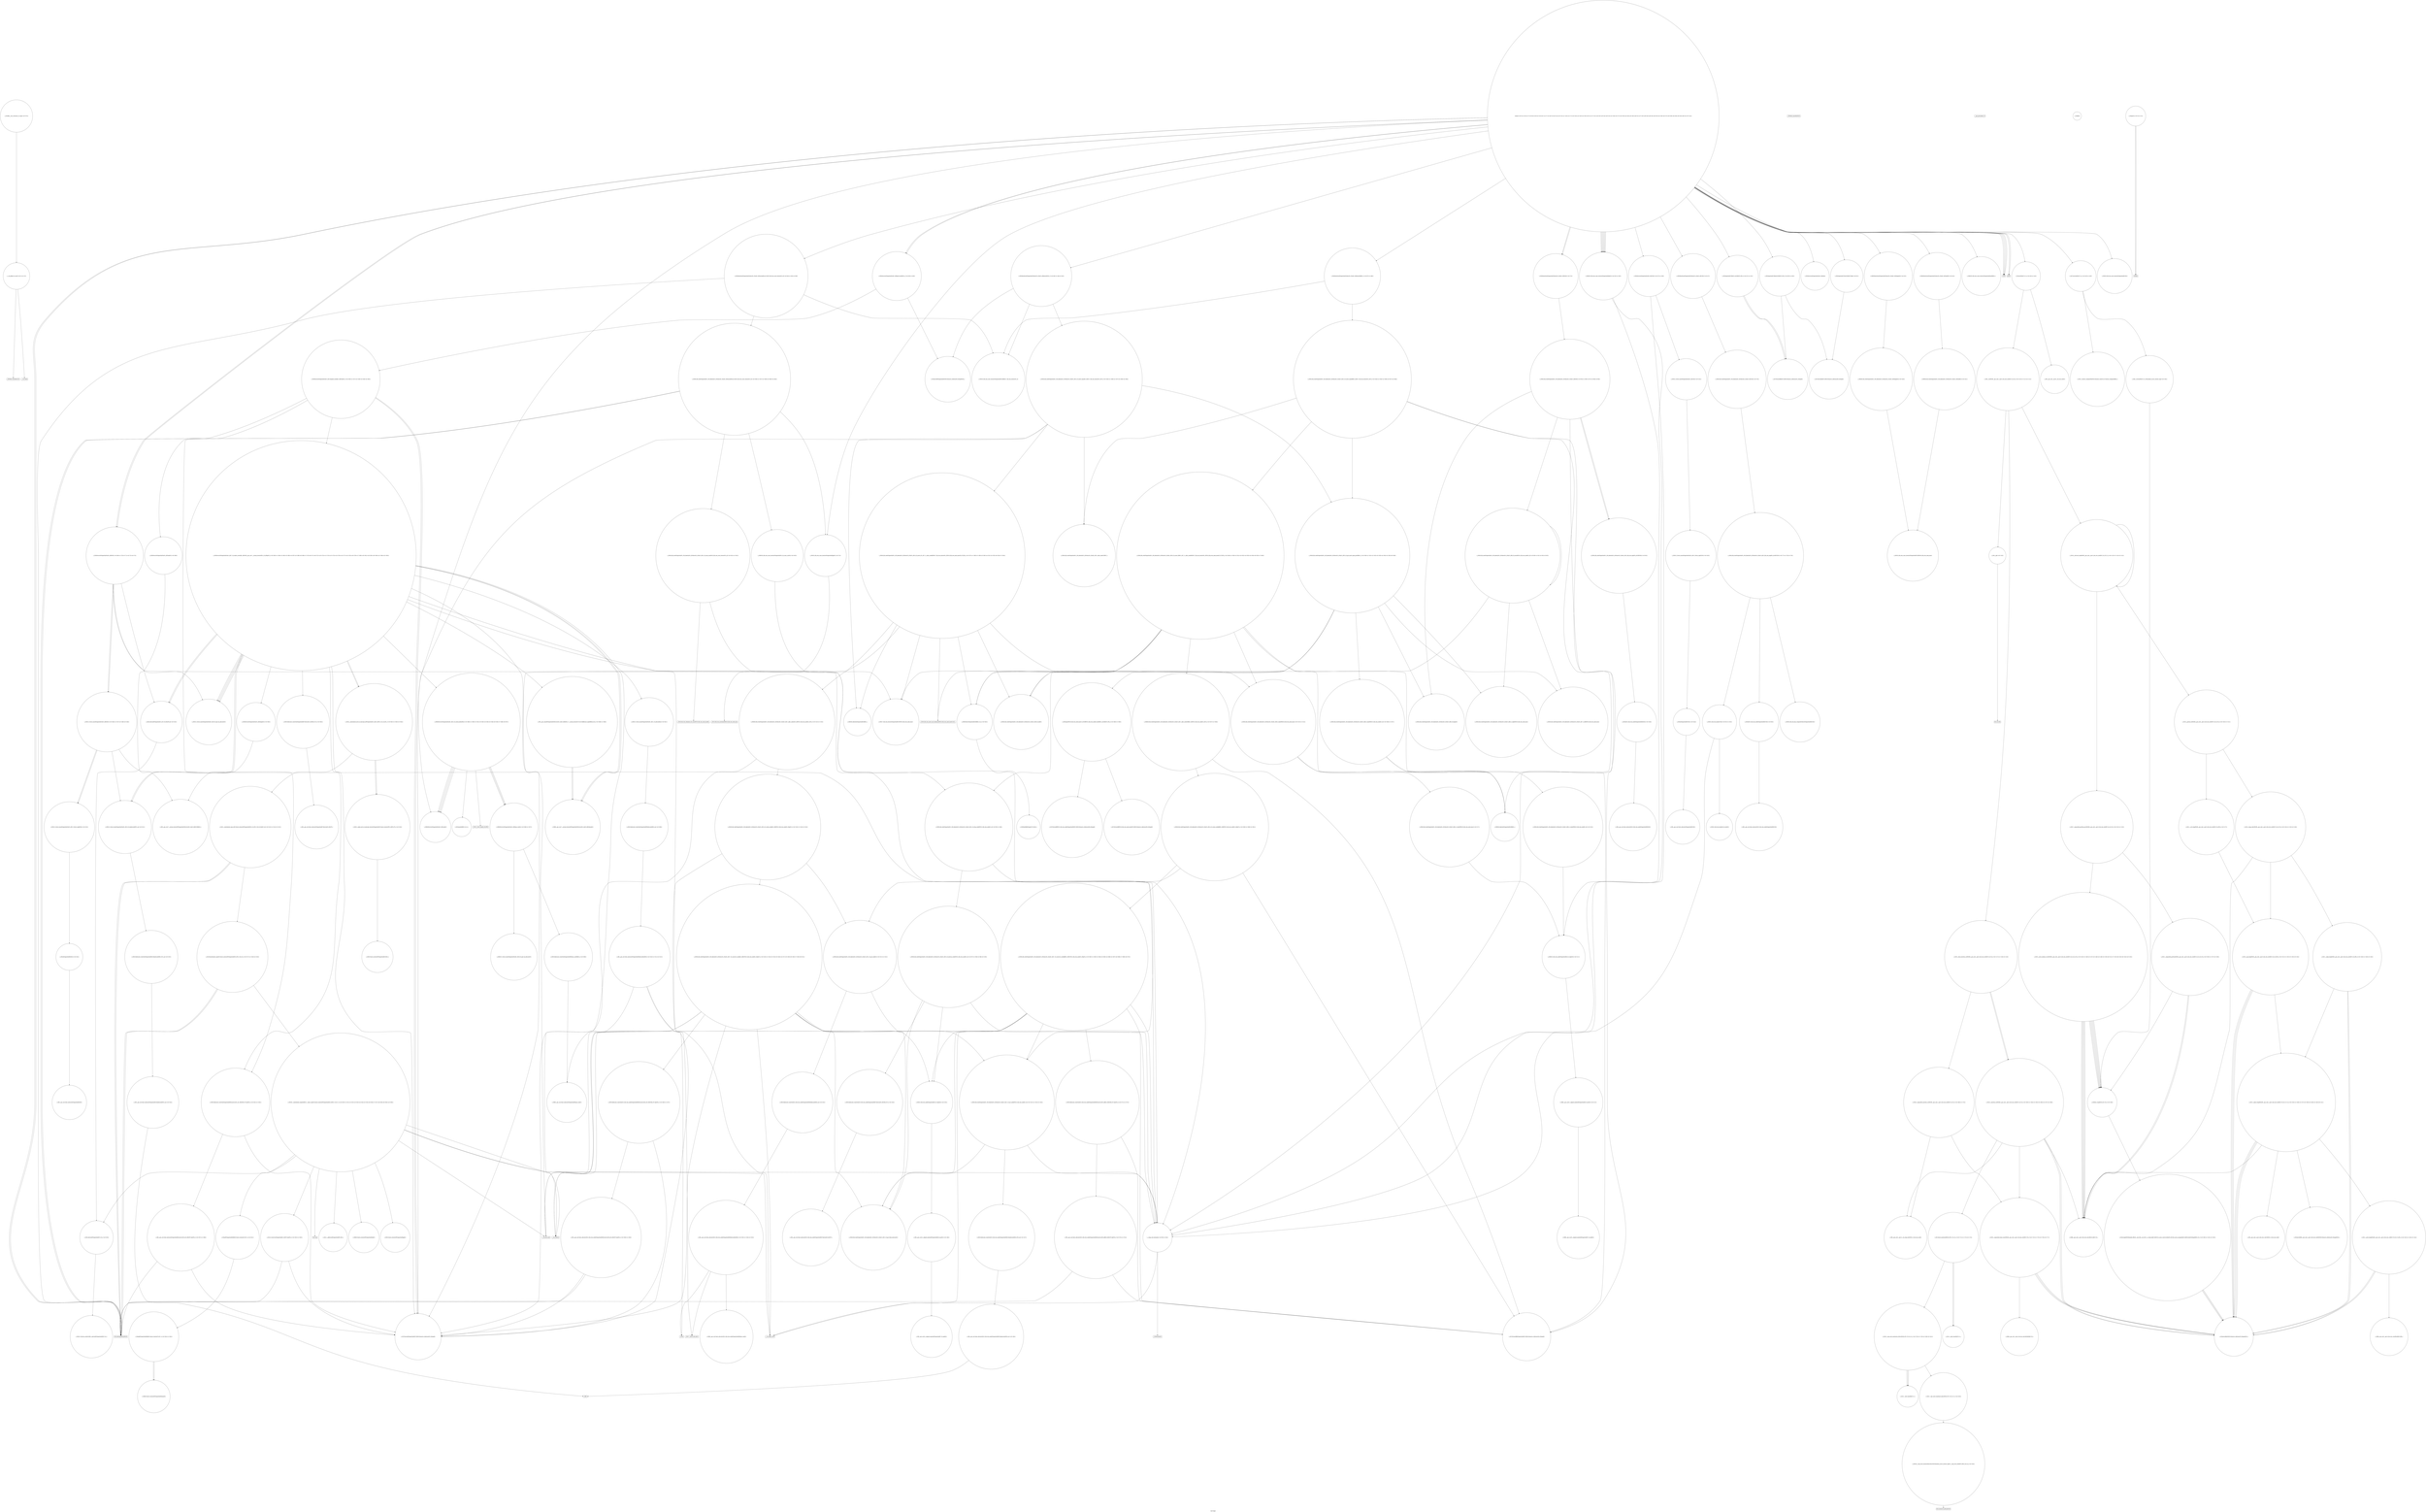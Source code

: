 digraph "Call Graph" {
	label="Call Graph";

	Node0x55963ffa1c00 [shape=record,shape=circle,label="{__cxx_global_var_init|{<s0>1|<s1>2}}"];
	Node0x55963ffa1c00:s0 -> Node0x55963ffa1c80[color=black];
	Node0x55963ffa1c00:s1 -> Node0x5596403e1520[color=black];
	Node0x5596403e8de0 [shape=record,shape=circle,label="{_ZSt32__make_move_if_noexcept_iteratorISt4pairIxxESt13move_iteratorIPS1_EET0_PT_|{<s0>316}}"];
	Node0x5596403e8de0:s0 -> Node0x5596403e9360[color=black];
	Node0x5596403e2c20 [shape=record,shape=circle,label="{_ZNSt20__copy_move_backwardILb1ELb1ESt26random_access_iterator_tagE13__copy_move_bIxEEPT_PKS3_S6_S4_|{<s0>183}}"];
	Node0x5596403e2c20:s0 -> Node0x5596403e2ca0[color=black];
	Node0x5596403e1aa0 [shape=record,shape=circle,label="{_ZNSt8multisetISt4pairIxxESt4lessIS1_ESaIS1_EE6insertEOS1_|{<s0>48|<s1>49|<s2>50}}"];
	Node0x5596403e1aa0:s0 -> Node0x5596403e2f20[color=black];
	Node0x5596403e1aa0:s1 -> Node0x5596403e2ea0[color=black];
	Node0x5596403e1aa0:s2 -> Node0x5596403e2fa0[color=black];
	Node0x5596403e54c0 [shape=record,shape=circle,label="{_ZNSt8_Rb_treeISt4pairIxxES1_St9_IdentityIS1_ESt4lessIS1_ESaIS1_EE12_M_erase_auxESt23_Rb_tree_const_iteratorIS1_E|{<s0>341|<s1>342}}"];
	Node0x5596403e54c0:s0 -> Node0x5596403e55c0[color=black];
	Node0x5596403e54c0:s1 -> Node0x5596403e3d40[color=black];
	Node0x5596403e3320 [shape=record,shape=circle,label="{_ZNKSt4lessISt4pairIxxEEclERKS1_S4_|{<s0>205}}"];
	Node0x5596403e3320:s0 -> Node0x5596403e34a0[color=black];
	Node0x5596403e21a0 [shape=record,shape=circle,label="{_ZNSt8multisetISt4pairIxxESt4lessIS1_ESaIS1_EE6insertERKS1_|{<s0>67|<s1>68}}"];
	Node0x5596403e21a0:s0 -> Node0x5596403e5640[color=black];
	Node0x5596403e21a0:s1 -> Node0x5596403e2fa0[color=black];
	Node0x5596403e3a20 [shape=record,shape=circle,label="{_ZNSt17_Rb_tree_iteratorISt4pairIxxEEC2EPSt18_Rb_tree_node_base}"];
	Node0x5596403e28a0 [shape=record,shape=Mrecord,label="{_ZSt9terminatev}"];
	Node0x5596403e7960 [shape=record,shape=circle,label="{_ZNKSt8_Rb_treeISt4pairIxxES1_St9_IdentityIS1_ESt4lessIS1_ESaIS1_EE5beginEv|{<s0>240}}"];
	Node0x5596403e7960:s0 -> Node0x5596403e79e0[color=black];
	Node0x5596403e3fc0 [shape=record,shape=circle,label="{_ZNSt13_Rb_tree_nodeISt4pairIxxEE9_M_valptrEv|{<s0>105}}"];
	Node0x5596403e3fc0:s0 -> Node0x5596403e40c0[color=black];
	Node0x5596403e8060 [shape=record,shape=circle,label="{_ZNSt12_Vector_baseISt4pairIxxESaIS1_EE12_Vector_implD2Ev|{<s0>252}}"];
	Node0x5596403e8060:s0 -> Node0x5596403e81e0[color=black];
	Node0x5596403e46c0 [shape=record,shape=circle,label="{_ZSt14__partial_sortIPxN9__gnu_cxx5__ops15_Iter_less_iterEEvT_S4_S4_T0_|{<s0>120|<s1>121}}"];
	Node0x5596403e46c0:s0 -> Node0x5596403e47c0[color=black];
	Node0x5596403e46c0:s1 -> Node0x5596403e4840[color=black];
	Node0x5596403e8760 [shape=record,shape=circle,label="{_ZSt34__uninitialized_move_if_noexcept_aIPSt4pairIxxES2_SaIS1_EET0_T_S5_S4_RT1_|{<s0>302|<s1>303|<s2>304}}"];
	Node0x5596403e8760:s0 -> Node0x5596403e8de0[color=black];
	Node0x5596403e8760:s1 -> Node0x5596403e8de0[color=black];
	Node0x5596403e8760:s2 -> Node0x5596403e8d60[color=black];
	Node0x5596403e4dc0 [shape=record,shape=circle,label="{_ZSt21__unguarded_partitionIPxN9__gnu_cxx5__ops15_Iter_less_iterEET_S4_S4_S4_T0_|{<s0>156|<s1>157|<s2>158}}"];
	Node0x5596403e4dc0:s0 -> Node0x5596403e4940[color=black];
	Node0x5596403e4dc0:s1 -> Node0x5596403e4940[color=black];
	Node0x5596403e4dc0:s2 -> Node0x5596403e4e40[color=black];
	Node0x55963ffa1c80 [shape=record,shape=Mrecord,label="{_ZNSt8ios_base4InitC1Ev}"];
	Node0x5596403e8e60 [shape=record,shape=circle,label="{_ZSt18uninitialized_copyISt13move_iteratorIPSt4pairIxxEES3_ET0_T_S6_S5_|{<s0>317|<s1>318|<s2>319}}"];
	Node0x5596403e8e60:s0 -> Node0x5596403e1ca0[color=black];
	Node0x5596403e8e60:s1 -> Node0x5596403e1ca0[color=black];
	Node0x5596403e8e60:s2 -> Node0x5596403e8ee0[color=black];
	Node0x5596403e2ca0 [shape=record,shape=Mrecord,label="{llvm.memmove.p0i8.p0i8.i64}"];
	Node0x5596403e1b20 [shape=record,shape=circle,label="{_ZNSt4pairIxxEC2IRxS2_Lb1EEEOT_OT0_|{<s0>51|<s1>52}}"];
	Node0x5596403e1b20:s0 -> Node0x5596403e2920[color=black];
	Node0x5596403e1b20:s1 -> Node0x5596403e2920[color=black];
	Node0x5596403e5540 [shape=record,shape=circle,label="{_ZNKSt23_Rb_tree_const_iteratorISt4pairIxxEE13_M_const_castEv|{<s0>343}}"];
	Node0x5596403e5540:s0 -> Node0x5596403e3a20[color=black];
	Node0x5596403e33a0 [shape=record,shape=circle,label="{_ZNSt8_Rb_treeISt4pairIxxES1_St9_IdentityIS1_ESt4lessIS1_ESaIS1_EE6_S_keyEPKSt13_Rb_tree_nodeIS1_E|{<s0>206|<s1>207}}"];
	Node0x5596403e33a0:s0 -> Node0x5596403e35a0[color=black];
	Node0x5596403e33a0:s1 -> Node0x5596403e3520[color=black];
	Node0x5596403e2220 [shape=record,shape=circle,label="{_ZNSt6vectorISt4pairIxxESaIS1_EEixEm}"];
	Node0x5596403e3aa0 [shape=record,shape=circle,label="{_ZNSt8_Rb_treeISt4pairIxxES1_St9_IdentityIS1_ESt4lessIS1_ESaIS1_EE8_S_valueEPKSt18_Rb_tree_node_base|{<s0>217}}"];
	Node0x5596403e3aa0:s0 -> Node0x5596403e3620[color=black];
	Node0x5596403e2920 [shape=record,shape=circle,label="{_ZSt7forwardIRxEOT_RNSt16remove_referenceIS1_E4typeE}"];
	Node0x5596403e79e0 [shape=record,shape=circle,label="{_ZNSt23_Rb_tree_const_iteratorISt4pairIxxEEC2EPKSt18_Rb_tree_node_base}"];
	Node0x5596403e4040 [shape=record,shape=circle,label="{_ZN9__gnu_cxx13new_allocatorISt13_Rb_tree_nodeISt4pairIxxEEE7destroyIS3_EEvPT_}"];
	Node0x5596403e80e0 [shape=record,shape=circle,label="{_ZNSt16allocator_traitsISaISt4pairIxxEEE10deallocateERS2_PS1_m|{<s0>253}}"];
	Node0x5596403e80e0:s0 -> Node0x5596403e8160[color=black];
	Node0x5596403e4740 [shape=record,shape=circle,label="{_ZSt27__unguarded_partition_pivotIPxN9__gnu_cxx5__ops15_Iter_less_iterEET_S4_S4_T0_|{<s0>122|<s1>123}}"];
	Node0x5596403e4740:s0 -> Node0x5596403e4d40[color=black];
	Node0x5596403e4740:s1 -> Node0x5596403e4dc0[color=black];
	Node0x5596403e87e0 [shape=record,shape=circle,label="{_ZNK9__gnu_cxx17__normal_iteratorIPSt4pairIxxESt6vectorIS2_SaIS2_EEE4baseEv}"];
	Node0x5596403e4e40 [shape=record,shape=circle,label="{_ZSt9iter_swapIPxS0_EvT_T0_|{<s0>159}}"];
	Node0x5596403e4e40:s0 -> Node0x5596403e4ec0[color=black];
	Node0x5596403e14a0 [shape=record,shape=Mrecord,label="{_ZNSt8ios_base4InitD1Ev}"];
	Node0x5596403e8ee0 [shape=record,shape=circle,label="{_ZNSt20__uninitialized_copyILb0EE13__uninit_copyISt13move_iteratorIPSt4pairIxxEES5_EET0_T_S8_S7_|{<s0>320|<s1>321|<s2>322|<s3>323|<s4>324|<s5>325|<s6>326|<s7>327|<s8>328|<s9>329|<s10>330}}"];
	Node0x5596403e8ee0:s0 -> Node0x5596403e8f60[color=black];
	Node0x5596403e8ee0:s1 -> Node0x5596403e9060[color=black];
	Node0x5596403e8ee0:s2 -> Node0x5596403e90e0[color=black];
	Node0x5596403e8ee0:s3 -> Node0x5596403e8fe0[color=black];
	Node0x5596403e8ee0:s4 -> Node0x5596403e9160[color=black];
	Node0x5596403e8ee0:s5 -> Node0x5596403e2820[color=black];
	Node0x5596403e8ee0:s6 -> Node0x5596403e7ee0[color=black];
	Node0x5596403e8ee0:s7 -> Node0x5596403e77e0[color=black];
	Node0x5596403e8ee0:s8 -> Node0x5596403e7860[color=black];
	Node0x5596403e8ee0:s9 -> Node0x5596403e91e0[color=black];
	Node0x5596403e8ee0:s10 -> Node0x5596403e27a0[color=black];
	Node0x5596403e2d20 [shape=record,shape=circle,label="{_ZNK9__gnu_cxx5__ops14_Val_less_iterclIxPxEEbRT_T0_}"];
	Node0x5596403e1ba0 [shape=record,shape=Mrecord,label="{__gxx_personality_v0}"];
	Node0x5596403e55c0 [shape=record,shape=Mrecord,label="{_ZSt28_Rb_tree_rebalance_for_erasePSt18_Rb_tree_node_baseRS_}"];
	Node0x5596403e3420 [shape=record,shape=circle,label="{_ZNSt4pairIPSt18_Rb_tree_node_baseS1_EC2IRPSt13_Rb_tree_nodeIS_IxxEERS1_Lb1EEEOT_OT0_|{<s0>208|<s1>209}}"];
	Node0x5596403e3420:s0 -> Node0x5596403e37a0[color=black];
	Node0x5596403e3420:s1 -> Node0x5596403e3820[color=black];
	Node0x5596403e22a0 [shape=record,shape=circle,label="{_ZNSt6vectorISt4pairIxxESaIS1_EED2Ev|{<s0>69|<s1>70|<s2>71|<s3>72|<s4>73}}"];
	Node0x5596403e22a0:s0 -> Node0x5596403e7de0[color=black];
	Node0x5596403e22a0:s1 -> Node0x5596403e7d60[color=black];
	Node0x5596403e22a0:s2 -> Node0x5596403e7e60[color=black];
	Node0x5596403e22a0:s3 -> Node0x5596403e7e60[color=black];
	Node0x5596403e22a0:s4 -> Node0x5596403e27a0[color=black];
	Node0x5596403e3b20 [shape=record,shape=circle,label="{_ZNSt8_Rb_treeISt4pairIxxES1_St9_IdentityIS1_ESt4lessIS1_ESaIS1_EE14_M_create_nodeIJS1_EEEPSt13_Rb_tree_nodeIS1_EDpOT_|{<s0>218|<s1>219|<s2>220}}"];
	Node0x5596403e3b20:s0 -> Node0x5596403e73e0[color=black];
	Node0x5596403e3b20:s1 -> Node0x5596403e3220[color=black];
	Node0x5596403e3b20:s2 -> Node0x5596403e7460[color=black];
	Node0x5596403e29a0 [shape=record,shape=circle,label="{_ZSt7forwardIxEOT_RNSt16remove_referenceIS0_E4typeE}"];
	Node0x5596403e7a60 [shape=record,shape=circle,label="{_ZNKSt8_Rb_treeISt4pairIxxES1_St9_IdentityIS1_ESt4lessIS1_ESaIS1_EE3endEv|{<s0>241}}"];
	Node0x5596403e7a60:s0 -> Node0x5596403e79e0[color=black];
	Node0x5596403e40c0 [shape=record,shape=circle,label="{_ZN9__gnu_cxx16__aligned_membufISt4pairIxxEE6_M_ptrEv|{<s0>106}}"];
	Node0x5596403e40c0:s0 -> Node0x5596403e4140[color=black];
	Node0x5596403e8160 [shape=record,shape=circle,label="{_ZN9__gnu_cxx13new_allocatorISt4pairIxxEE10deallocateEPS2_m|{<s0>254}}"];
	Node0x5596403e8160:s0 -> Node0x5596403e42c0[color=black];
	Node0x5596403e47c0 [shape=record,shape=circle,label="{_ZSt13__heap_selectIPxN9__gnu_cxx5__ops15_Iter_less_iterEEvT_S4_S4_T0_|{<s0>124|<s1>125|<s2>126}}"];
	Node0x5596403e47c0:s0 -> Node0x5596403e48c0[color=black];
	Node0x5596403e47c0:s1 -> Node0x5596403e4940[color=black];
	Node0x5596403e47c0:s2 -> Node0x5596403e49c0[color=black];
	Node0x5596403e8860 [shape=record,shape=circle,label="{_ZNSt16allocator_traitsISaISt4pairIxxEEE7destroyIS1_EEvRS2_PT_|{<s0>305}}"];
	Node0x5596403e8860:s0 -> Node0x5596403e53c0[color=black];
	Node0x5596403e4ec0 [shape=record,shape=circle,label="{_ZSt4swapIxENSt9enable_ifIXsr6__and_ISt6__not_ISt15__is_tuple_likeIT_EESt21is_move_constructibleIS3_ESt18is_move_assignableIS3_EEE5valueEvE4typeERS3_SC_|{<s0>160|<s1>161|<s2>162}}"];
	Node0x5596403e4ec0:s0 -> Node0x5596403e4a40[color=black];
	Node0x5596403e4ec0:s1 -> Node0x5596403e4a40[color=black];
	Node0x5596403e4ec0:s2 -> Node0x5596403e4a40[color=black];
	Node0x5596403e1520 [shape=record,shape=Mrecord,label="{__cxa_atexit}"];
	Node0x5596403e8f60 [shape=record,shape=circle,label="{_ZStneIPSt4pairIxxEEbRKSt13move_iteratorIT_ES7_|{<s0>331}}"];
	Node0x5596403e8f60:s0 -> Node0x5596403e9260[color=black];
	Node0x5596403e2da0 [shape=record,shape=circle,label="{_ZSt9__reverseIPxEvT_S1_St26random_access_iterator_tag|{<s0>184}}"];
	Node0x5596403e2da0:s0 -> Node0x5596403e4e40[color=black];
	Node0x5596403e1c20 [shape=record,shape=circle,label="{_ZNKSt8multisetISt4pairIxxESt4lessIS1_ESaIS1_EE5beginEv|{<s0>53}}"];
	Node0x5596403e1c20:s0 -> Node0x5596403e7960[color=black];
	Node0x5596403e5640 [shape=record,shape=circle,label="{_ZNSt8_Rb_treeISt4pairIxxES1_St9_IdentityIS1_ESt4lessIS1_ESaIS1_EE15_M_insert_equalIRKS1_EESt17_Rb_tree_iteratorIS1_EOT_|{<s0>344|<s1>345|<s2>346|<s3>347|<s4>348}}"];
	Node0x5596403e5640:s0 -> Node0x5596403e3520[color=black];
	Node0x5596403e5640:s1 -> Node0x5596403e3020[color=black];
	Node0x5596403e5640:s2 -> Node0x5596403e3120[color=black];
	Node0x5596403e5640:s3 -> Node0x5596403e5740[color=black];
	Node0x5596403e5640:s4 -> Node0x5596403e56c0[color=black];
	Node0x5596403e34a0 [shape=record,shape=circle,label="{_ZStltIxxEbRKSt4pairIT_T0_ES5_}"];
	Node0x5596403e2320 [shape=record,shape=circle,label="{_ZNSt23_Rb_tree_const_iteratorISt4pairIxxEEppEv|{<s0>74}}"];
	Node0x5596403e2320:s0 -> Node0x5596403e7ae0[color=black];
	Node0x5596403e73e0 [shape=record,shape=circle,label="{_ZNSt8_Rb_treeISt4pairIxxES1_St9_IdentityIS1_ESt4lessIS1_ESaIS1_EE11_M_get_nodeEv|{<s0>221|<s1>222}}"];
	Node0x5596403e73e0:s0 -> Node0x5596403e3f40[color=black];
	Node0x5596403e73e0:s1 -> Node0x5596403e74e0[color=black];
	Node0x5596403e2a20 [shape=record,shape=circle,label="{_ZNSt8_Rb_treeISt4pairIxxES1_St9_IdentityIS1_ESt4lessIS1_ESaIS1_EED2Ev|{<s0>85|<s1>86|<s2>87|<s3>88|<s4>89}}"];
	Node0x5596403e2a20:s0 -> Node0x5596403e2b20[color=black];
	Node0x5596403e2a20:s1 -> Node0x5596403e2aa0[color=black];
	Node0x5596403e2a20:s2 -> Node0x5596403e3bc0[color=black];
	Node0x5596403e2a20:s3 -> Node0x5596403e3bc0[color=black];
	Node0x5596403e2a20:s4 -> Node0x5596403e27a0[color=black];
	Node0x5596403e7ae0 [shape=record,shape=Mrecord,label="{_ZSt18_Rb_tree_incrementPKSt18_Rb_tree_node_base}"];
	Node0x5596403e4140 [shape=record,shape=circle,label="{_ZN9__gnu_cxx16__aligned_membufISt4pairIxxEE7_M_addrEv}"];
	Node0x5596403e81e0 [shape=record,shape=circle,label="{_ZNSaISt4pairIxxEED2Ev|{<s0>255}}"];
	Node0x5596403e81e0:s0 -> Node0x5596403e8260[color=black];
	Node0x5596403e4840 [shape=record,shape=circle,label="{_ZSt11__sort_heapIPxN9__gnu_cxx5__ops15_Iter_less_iterEEvT_S4_RT0_|{<s0>127}}"];
	Node0x5596403e4840:s0 -> Node0x5596403e49c0[color=black];
	Node0x5596403e88e0 [shape=record,shape=circle,label="{_ZNKSt6vectorISt4pairIxxESaIS1_EE8max_sizeEv|{<s0>306|<s1>307}}"];
	Node0x5596403e88e0:s0 -> Node0x5596403e8ae0[color=black];
	Node0x5596403e88e0:s1 -> Node0x5596403e8a60[color=black];
	Node0x5596403e4f40 [shape=record,shape=Mrecord,label="{llvm.ctlz.i64}"];
	Node0x5596403e15a0 [shape=record,shape=circle,label="{_Z3ABSx}"];
	Node0x5596403e8fe0 [shape=record,shape=circle,label="{_ZSt10_ConstructISt4pairIxxEJS1_EEvPT_DpOT0_|{<s0>332|<s1>333}}"];
	Node0x5596403e8fe0:s0 -> Node0x5596403e3220[color=black];
	Node0x5596403e8fe0:s1 -> Node0x5596403e1ca0[color=black];
	Node0x5596403e2e20 [shape=record,shape=circle,label="{_ZSt19__iterator_categoryIPxENSt15iterator_traitsIT_E17iterator_categoryERKS2_}"];
	Node0x5596403e1ca0 [shape=record,shape=Mrecord,label="{llvm.memcpy.p0i8.p0i8.i64}"];
	Node0x5596403e56c0 [shape=record,shape=circle,label="{_ZNSt8_Rb_treeISt4pairIxxES1_St9_IdentityIS1_ESt4lessIS1_ESaIS1_EE10_M_insert_IRKS1_NS7_11_Alloc_nodeEEESt17_Rb_tree_iteratorIS1_EPSt18_Rb_tree_node_baseSF_OT_RT0_|{<s0>349|<s1>350|<s2>351|<s3>352|<s4>353|<s5>354|<s6>355|<s7>356}}"];
	Node0x5596403e56c0:s0 -> Node0x5596403e32a0[color=black];
	Node0x5596403e56c0:s1 -> Node0x5596403e3520[color=black];
	Node0x5596403e56c0:s2 -> Node0x5596403e38a0[color=black];
	Node0x5596403e56c0:s3 -> Node0x5596403e3320[color=black];
	Node0x5596403e56c0:s4 -> Node0x5596403e5740[color=black];
	Node0x5596403e56c0:s5 -> Node0x5596403e57c0[color=black];
	Node0x5596403e56c0:s6 -> Node0x5596403e39a0[color=black];
	Node0x5596403e56c0:s7 -> Node0x5596403e3a20[color=black];
	Node0x5596403e3520 [shape=record,shape=circle,label="{_ZNKSt9_IdentityISt4pairIxxEEclERKS1_}"];
	Node0x5596403e23a0 [shape=record,shape=circle,label="{_ZNSt8multisetISt4pairIxxESt4lessIS1_ESaIS1_EED2Ev|{<s0>75}}"];
	Node0x5596403e23a0:s0 -> Node0x5596403e2a20[color=black];
	Node0x5596403e7460 [shape=record,shape=circle,label="{_ZNSt8_Rb_treeISt4pairIxxES1_St9_IdentityIS1_ESt4lessIS1_ESaIS1_EE17_M_construct_nodeIJS1_EEEvPSt13_Rb_tree_nodeIS1_EDpOT_|{<s0>223|<s1>224|<s2>225|<s3>226|<s4>227|<s5>228|<s6>229|<s7>230|<s8>231}}"];
	Node0x5596403e7460:s0 -> Node0x5596403e3f40[color=black];
	Node0x5596403e7460:s1 -> Node0x5596403e3fc0[color=black];
	Node0x5596403e7460:s2 -> Node0x5596403e3220[color=black];
	Node0x5596403e7460:s3 -> Node0x5596403e7760[color=black];
	Node0x5596403e7460:s4 -> Node0x5596403e2820[color=black];
	Node0x5596403e7460:s5 -> Node0x5596403e3e40[color=black];
	Node0x5596403e7460:s6 -> Node0x5596403e77e0[color=black];
	Node0x5596403e7460:s7 -> Node0x5596403e7860[color=black];
	Node0x5596403e7460:s8 -> Node0x5596403e27a0[color=black];
	Node0x5596403e2aa0 [shape=record,shape=circle,label="{_ZNSt8_Rb_treeISt4pairIxxES1_St9_IdentityIS1_ESt4lessIS1_ESaIS1_EE8_M_eraseEPSt13_Rb_tree_nodeIS1_E|{<s0>90|<s1>91|<s2>92|<s3>93}}"];
	Node0x5596403e2aa0:s0 -> Node0x5596403e3c40[color=black];
	Node0x5596403e2aa0:s1 -> Node0x5596403e2aa0[color=black];
	Node0x5596403e2aa0:s2 -> Node0x5596403e3cc0[color=black];
	Node0x5596403e2aa0:s3 -> Node0x5596403e3d40[color=black];
	Node0x5596403e7b60 [shape=record,shape=circle,label="{_ZNSt12_Vector_baseISt4pairIxxESaIS1_EEC2Ev|{<s0>242}}"];
	Node0x5596403e7b60:s0 -> Node0x5596403e7be0[color=black];
	Node0x5596403e41c0 [shape=record,shape=circle,label="{_ZNSt16allocator_traitsISaISt13_Rb_tree_nodeISt4pairIxxEEEE10deallocateERS4_PS3_m|{<s0>107}}"];
	Node0x5596403e41c0:s0 -> Node0x5596403e4240[color=black];
	Node0x5596403e8260 [shape=record,shape=circle,label="{_ZN9__gnu_cxx13new_allocatorISt4pairIxxEED2Ev}"];
	Node0x5596403e48c0 [shape=record,shape=circle,label="{_ZSt11__make_heapIPxN9__gnu_cxx5__ops15_Iter_less_iterEEvT_S4_RT0_|{<s0>128|<s1>129|<s2>130}}"];
	Node0x5596403e48c0:s0 -> Node0x5596403e4a40[color=black];
	Node0x5596403e48c0:s1 -> Node0x5596403e4a40[color=black];
	Node0x5596403e48c0:s2 -> Node0x5596403e4ac0[color=black];
	Node0x5596403e8960 [shape=record,shape=Mrecord,label="{_ZSt20__throw_length_errorPKc}"];
	Node0x5596403e4fc0 [shape=record,shape=circle,label="{_ZSt16__insertion_sortIPxN9__gnu_cxx5__ops15_Iter_less_iterEEvT_S4_T0_|{<s0>163|<s1>164|<s2>165|<s3>166|<s4>167|<s5>168}}"];
	Node0x5596403e4fc0:s0 -> Node0x5596403e4940[color=black];
	Node0x5596403e4fc0:s1 -> Node0x5596403e4a40[color=black];
	Node0x5596403e4fc0:s2 -> Node0x5596403e50c0[color=black];
	Node0x5596403e4fc0:s3 -> Node0x5596403e4a40[color=black];
	Node0x5596403e4fc0:s4 -> Node0x5596403e51c0[color=black];
	Node0x5596403e4fc0:s5 -> Node0x5596403e5140[color=black];
	Node0x5596403e1620 [shape=record,shape=circle,label="{_Z5inputv|{<s0>3|<s1>4}}"];
	Node0x5596403e1620:s0 -> Node0x5596403e16a0[color=black];
	Node0x5596403e1620:s1 -> Node0x5596403e16a0[color=black];
	Node0x5596403e9060 [shape=record,shape=circle,label="{_ZSt11__addressofISt4pairIxxEEPT_RS2_}"];
	Node0x5596403e2ea0 [shape=record,shape=circle,label="{_ZNSt8_Rb_treeISt4pairIxxES1_St9_IdentityIS1_ESt4lessIS1_ESaIS1_EE15_M_insert_equalIS1_EESt17_Rb_tree_iteratorIS1_EOT_|{<s0>185|<s1>186|<s2>187|<s3>188|<s4>189}}"];
	Node0x5596403e2ea0:s0 -> Node0x5596403e30a0[color=black];
	Node0x5596403e2ea0:s1 -> Node0x5596403e3020[color=black];
	Node0x5596403e2ea0:s2 -> Node0x5596403e3120[color=black];
	Node0x5596403e2ea0:s3 -> Node0x5596403e3220[color=black];
	Node0x5596403e2ea0:s4 -> Node0x5596403e31a0[color=black];
	Node0x5596403e1d20 [shape=record,shape=circle,label="{_ZNKSt23_Rb_tree_const_iteratorISt4pairIxxEEneERKS2_}"];
	Node0x5596403e5740 [shape=record,shape=circle,label="{_ZSt7forwardIRKSt4pairIxxEEOT_RNSt16remove_referenceIS4_E4typeE}"];
	Node0x5596403e35a0 [shape=record,shape=circle,label="{_ZNSt8_Rb_treeISt4pairIxxES1_St9_IdentityIS1_ESt4lessIS1_ESaIS1_EE8_S_valueEPKSt13_Rb_tree_nodeIS1_E|{<s0>210}}"];
	Node0x5596403e35a0:s0 -> Node0x5596403e3620[color=black];
	Node0x5596403e2420 [shape=record,shape=circle,label="{_ZNSt8_Rb_treeISt4pairIxxES1_St9_IdentityIS1_ESt4lessIS1_ESaIS1_EEC2Ev|{<s0>76}}"];
	Node0x5596403e2420:s0 -> Node0x5596403e24a0[color=black];
	Node0x5596403e74e0 [shape=record,shape=circle,label="{_ZNSt16allocator_traitsISaISt13_Rb_tree_nodeISt4pairIxxEEEE8allocateERS4_m|{<s0>232}}"];
	Node0x5596403e74e0:s0 -> Node0x5596403e7560[color=black];
	Node0x5596403e2b20 [shape=record,shape=circle,label="{_ZNSt8_Rb_treeISt4pairIxxES1_St9_IdentityIS1_ESt4lessIS1_ESaIS1_EE8_M_beginEv}"];
	Node0x5596403e7be0 [shape=record,shape=circle,label="{_ZNSt12_Vector_baseISt4pairIxxESaIS1_EE12_Vector_implC2Ev|{<s0>243}}"];
	Node0x5596403e7be0:s0 -> Node0x5596403e7c60[color=black];
	Node0x5596403e4240 [shape=record,shape=circle,label="{_ZN9__gnu_cxx13new_allocatorISt13_Rb_tree_nodeISt4pairIxxEEE10deallocateEPS4_m|{<s0>108}}"];
	Node0x5596403e4240:s0 -> Node0x5596403e42c0[color=black];
	Node0x5596403e82e0 [shape=record,shape=circle,label="{_ZNSt6vectorISt4pairIxxESaIS1_EE12emplace_backIJS1_EEEvDpOT_|{<s0>256|<s1>257|<s2>258|<s3>259|<s4>260}}"];
	Node0x5596403e82e0:s0 -> Node0x5596403e3220[color=black];
	Node0x5596403e82e0:s1 -> Node0x5596403e8360[color=black];
	Node0x5596403e82e0:s2 -> Node0x5596403e8460[color=black];
	Node0x5596403e82e0:s3 -> Node0x5596403e3220[color=black];
	Node0x5596403e82e0:s4 -> Node0x5596403e83e0[color=black];
	Node0x5596403e4940 [shape=record,shape=circle,label="{_ZNK9__gnu_cxx5__ops15_Iter_less_iterclIPxS3_EEbT_T0_}"];
	Node0x5596403e89e0 [shape=record,shape=circle,label="{_ZSt3maxImERKT_S2_S2_}"];
	Node0x5596403e5040 [shape=record,shape=circle,label="{_ZSt26__unguarded_insertion_sortIPxN9__gnu_cxx5__ops15_Iter_less_iterEEvT_S4_T0_|{<s0>169|<s1>170}}"];
	Node0x5596403e5040:s0 -> Node0x5596403e51c0[color=black];
	Node0x5596403e5040:s1 -> Node0x5596403e5140[color=black];
	Node0x5596403e16a0 [shape=record,shape=Mrecord,label="{freopen}"];
	Node0x5596403e90e0 [shape=record,shape=circle,label="{_ZNKSt13move_iteratorIPSt4pairIxxEEdeEv}"];
	Node0x5596403e2f20 [shape=record,shape=circle,label="{_ZSt4moveIRSt4pairIxxEEONSt16remove_referenceIT_E4typeEOS4_}"];
	Node0x5596403e1da0 [shape=record,shape=circle,label="{_ZNKSt8multisetISt4pairIxxESt4lessIS1_ESaIS1_EE3endEv|{<s0>54}}"];
	Node0x5596403e1da0:s0 -> Node0x5596403e7a60[color=black];
	Node0x5596403e57c0 [shape=record,shape=circle,label="{_ZNKSt8_Rb_treeISt4pairIxxES1_St9_IdentityIS1_ESt4lessIS1_ESaIS1_EE11_Alloc_nodeclIRKS1_EEPSt13_Rb_tree_nodeIS1_EOT_|{<s0>357|<s1>358}}"];
	Node0x5596403e57c0:s0 -> Node0x5596403e5740[color=black];
	Node0x5596403e57c0:s1 -> Node0x5596403e5840[color=black];
	Node0x5596403e3620 [shape=record,shape=circle,label="{_ZNKSt13_Rb_tree_nodeISt4pairIxxEE9_M_valptrEv|{<s0>211}}"];
	Node0x5596403e3620:s0 -> Node0x5596403e36a0[color=black];
	Node0x5596403e24a0 [shape=record,shape=circle,label="{_ZNSt8_Rb_treeISt4pairIxxES1_St9_IdentityIS1_ESt4lessIS1_ESaIS1_EE13_Rb_tree_implIS5_Lb1EEC2Ev|{<s0>77|<s1>78|<s2>79}}"];
	Node0x5596403e24a0:s0 -> Node0x5596403e2520[color=black];
	Node0x5596403e24a0:s1 -> Node0x5596403e25a0[color=black];
	Node0x5596403e24a0:s2 -> Node0x5596403e2620[color=black];
	Node0x5596403e7560 [shape=record,shape=circle,label="{_ZN9__gnu_cxx13new_allocatorISt13_Rb_tree_nodeISt4pairIxxEEE8allocateEmPKv|{<s0>233|<s1>234|<s2>235}}"];
	Node0x5596403e7560:s0 -> Node0x5596403e75e0[color=black];
	Node0x5596403e7560:s1 -> Node0x5596403e7660[color=black];
	Node0x5596403e7560:s2 -> Node0x5596403e76e0[color=black];
	Node0x5596403e3bc0 [shape=record,shape=circle,label="{_ZNSt8_Rb_treeISt4pairIxxES1_St9_IdentityIS1_ESt4lessIS1_ESaIS1_EE13_Rb_tree_implIS5_Lb1EED2Ev|{<s0>94}}"];
	Node0x5596403e3bc0:s0 -> Node0x5596403e4340[color=black];
	Node0x5596403e7c60 [shape=record,shape=circle,label="{_ZNSaISt4pairIxxEEC2Ev|{<s0>244}}"];
	Node0x5596403e7c60:s0 -> Node0x5596403e7ce0[color=black];
	Node0x5596403e42c0 [shape=record,shape=Mrecord,label="{_ZdlPv}"];
	Node0x5596403e8360 [shape=record,shape=circle,label="{_ZNSt16allocator_traitsISaISt4pairIxxEEE9constructIS1_JS1_EEEvRS2_PT_DpOT0_|{<s0>261|<s1>262}}"];
	Node0x5596403e8360:s0 -> Node0x5596403e3220[color=black];
	Node0x5596403e8360:s1 -> Node0x5596403e84e0[color=black];
	Node0x5596403e49c0 [shape=record,shape=circle,label="{_ZSt10__pop_heapIPxN9__gnu_cxx5__ops15_Iter_less_iterEEvT_S4_S4_RT0_|{<s0>131|<s1>132|<s2>133|<s3>134}}"];
	Node0x5596403e49c0:s0 -> Node0x5596403e4a40[color=black];
	Node0x5596403e49c0:s1 -> Node0x5596403e4a40[color=black];
	Node0x5596403e49c0:s2 -> Node0x5596403e4a40[color=black];
	Node0x5596403e49c0:s3 -> Node0x5596403e4ac0[color=black];
	Node0x5596403e8a60 [shape=record,shape=circle,label="{_ZNSt16allocator_traitsISaISt4pairIxxEEE8max_sizeERKS2_|{<s0>308}}"];
	Node0x5596403e8a60:s0 -> Node0x5596403e8b60[color=black];
	Node0x5596403e50c0 [shape=record,shape=circle,label="{_ZSt13move_backwardIPxS0_ET0_T_S2_S1_|{<s0>171|<s1>172|<s2>173}}"];
	Node0x5596403e50c0:s0 -> Node0x5596403e52c0[color=black];
	Node0x5596403e50c0:s1 -> Node0x5596403e52c0[color=black];
	Node0x5596403e50c0:s2 -> Node0x5596403e5240[color=black];
	Node0x5596403e1720 [shape=record,shape=circle,label="{main|{<s0>5|<s1>6|<s2>7|<s3>8|<s4>9|<s5>10|<s6>11|<s7>12|<s8>13|<s9>14|<s10>15|<s11>16|<s12>17|<s13>18|<s14>19|<s15>20|<s16>21|<s17>22|<s18>23|<s19>24|<s20>25|<s21>26|<s22>27|<s23>28|<s24>29|<s25>30|<s26>31|<s27>32|<s28>33|<s29>34|<s30>35|<s31>36|<s32>37|<s33>38|<s34>39|<s35>40|<s36>41|<s37>42}}"];
	Node0x5596403e1720:s0 -> Node0x5596403e17a0[color=black];
	Node0x5596403e1720:s1 -> Node0x5596403e1820[color=black];
	Node0x5596403e1720:s2 -> Node0x5596403e17a0[color=black];
	Node0x5596403e1720:s3 -> Node0x5596403e17a0[color=black];
	Node0x5596403e1720:s4 -> Node0x5596403e17a0[color=black];
	Node0x5596403e1720:s5 -> Node0x5596403e18a0[color=black];
	Node0x5596403e1720:s6 -> Node0x5596403e1920[color=black];
	Node0x5596403e1720:s7 -> Node0x5596403e19a0[color=black];
	Node0x5596403e1720:s8 -> Node0x5596403e1a20[color=black];
	Node0x5596403e1720:s9 -> Node0x5596403e1b20[color=black];
	Node0x5596403e1720:s10 -> Node0x5596403e1aa0[color=black];
	Node0x5596403e1720:s11 -> Node0x5596403e1c20[color=black];
	Node0x5596403e1720:s12 -> Node0x5596403e1ca0[color=black];
	Node0x5596403e1720:s13 -> Node0x5596403e1da0[color=black];
	Node0x5596403e1720:s14 -> Node0x5596403e1d20[color=black];
	Node0x5596403e1720:s15 -> Node0x5596403e1e20[color=black];
	Node0x5596403e1720:s16 -> Node0x5596403e1e20[color=black];
	Node0x5596403e1720:s17 -> Node0x5596403e1ea0[color=black];
	Node0x5596403e1720:s18 -> Node0x5596403e1e20[color=black];
	Node0x5596403e1720:s19 -> Node0x5596403e1e20[color=black];
	Node0x5596403e1720:s20 -> Node0x5596403e1e20[color=black];
	Node0x5596403e1720:s21 -> Node0x5596403e1fa0[color=black];
	Node0x5596403e1720:s22 -> Node0x5596403e1f20[color=black];
	Node0x5596403e1720:s23 -> Node0x5596403e22a0[color=black];
	Node0x5596403e1720:s24 -> Node0x5596403e1e20[color=black];
	Node0x5596403e1720:s25 -> Node0x5596403e1e20[color=black];
	Node0x5596403e1720:s26 -> Node0x5596403e2020[color=black];
	Node0x5596403e1720:s27 -> Node0x5596403e1f20[color=black];
	Node0x5596403e1720:s28 -> Node0x5596403e1ca0[color=black];
	Node0x5596403e1720:s29 -> Node0x5596403e20a0[color=black];
	Node0x5596403e1720:s30 -> Node0x5596403e2120[color=black];
	Node0x5596403e1720:s31 -> Node0x5596403e2220[color=black];
	Node0x5596403e1720:s32 -> Node0x5596403e21a0[color=black];
	Node0x5596403e1720:s33 -> Node0x5596403e22a0[color=black];
	Node0x5596403e1720:s34 -> Node0x5596403e2320[color=black];
	Node0x5596403e1720:s35 -> Node0x5596403e23a0[color=black];
	Node0x5596403e1720:s36 -> Node0x5596403e23a0[color=black];
	Node0x5596403e1720:s37 -> Node0x5596403e1820[color=black];
	Node0x5596403e9160 [shape=record,shape=circle,label="{_ZNSt13move_iteratorIPSt4pairIxxEEppEv}"];
	Node0x5596403e2fa0 [shape=record,shape=circle,label="{_ZNSt23_Rb_tree_const_iteratorISt4pairIxxEEC2ERKSt17_Rb_tree_iteratorIS1_E}"];
	Node0x5596403e1e20 [shape=record,shape=circle,label="{_ZNKSt23_Rb_tree_const_iteratorISt4pairIxxEEptEv|{<s0>55|<s1>56}}"];
	Node0x5596403e1e20:s0 -> Node0x5596403e3620[color=black];
	Node0x5596403e1e20:s1 -> Node0x5596403e27a0[color=black];
	Node0x5596403e5840 [shape=record,shape=circle,label="{_ZNSt8_Rb_treeISt4pairIxxES1_St9_IdentityIS1_ESt4lessIS1_ESaIS1_EE14_M_create_nodeIJRKS1_EEEPSt13_Rb_tree_nodeIS1_EDpOT_|{<s0>359|<s1>360|<s2>361}}"];
	Node0x5596403e5840:s0 -> Node0x5596403e73e0[color=black];
	Node0x5596403e5840:s1 -> Node0x5596403e5740[color=black];
	Node0x5596403e5840:s2 -> Node0x5596403e58c0[color=black];
	Node0x5596403e36a0 [shape=record,shape=circle,label="{_ZNK9__gnu_cxx16__aligned_membufISt4pairIxxEE6_M_ptrEv|{<s0>212}}"];
	Node0x5596403e36a0:s0 -> Node0x5596403e3720[color=black];
	Node0x5596403e2520 [shape=record,shape=circle,label="{_ZNSaISt13_Rb_tree_nodeISt4pairIxxEEEC2Ev|{<s0>80}}"];
	Node0x5596403e2520:s0 -> Node0x5596403e26a0[color=black];
	Node0x5596403e75e0 [shape=record,shape=circle,label="{_ZNK9__gnu_cxx13new_allocatorISt13_Rb_tree_nodeISt4pairIxxEEE8max_sizeEv}"];
	Node0x5596403e3c40 [shape=record,shape=circle,label="{_ZNSt8_Rb_treeISt4pairIxxES1_St9_IdentityIS1_ESt4lessIS1_ESaIS1_EE8_S_rightEPSt18_Rb_tree_node_base}"];
	Node0x5596403e7ce0 [shape=record,shape=circle,label="{_ZN9__gnu_cxx13new_allocatorISt4pairIxxEEC2Ev}"];
	Node0x5596403e4340 [shape=record,shape=circle,label="{_ZNSaISt13_Rb_tree_nodeISt4pairIxxEEED2Ev|{<s0>109}}"];
	Node0x5596403e4340:s0 -> Node0x5596403e43c0[color=black];
	Node0x5596403e83e0 [shape=record,shape=circle,label="{_ZNSt6vectorISt4pairIxxESaIS1_EE17_M_realloc_insertIJS1_EEEvN9__gnu_cxx17__normal_iteratorIPS1_S3_EEDpOT_|{<s0>263|<s1>264|<s2>265|<s3>266|<s4>267|<s5>268|<s6>269|<s7>270|<s8>271|<s9>272|<s10>273|<s11>274|<s12>275|<s13>276|<s14>277|<s15>278|<s16>279|<s17>280|<s18>281|<s19>282|<s20>283|<s21>284|<s22>285}}"];
	Node0x5596403e83e0:s0 -> Node0x5596403e8560[color=black];
	Node0x5596403e83e0:s1 -> Node0x5596403e8660[color=black];
	Node0x5596403e83e0:s2 -> Node0x5596403e85e0[color=black];
	Node0x5596403e83e0:s3 -> Node0x5596403e86e0[color=black];
	Node0x5596403e83e0:s4 -> Node0x5596403e3220[color=black];
	Node0x5596403e83e0:s5 -> Node0x5596403e8360[color=black];
	Node0x5596403e83e0:s6 -> Node0x5596403e87e0[color=black];
	Node0x5596403e83e0:s7 -> Node0x5596403e7de0[color=black];
	Node0x5596403e83e0:s8 -> Node0x5596403e8760[color=black];
	Node0x5596403e83e0:s9 -> Node0x5596403e87e0[color=black];
	Node0x5596403e83e0:s10 -> Node0x5596403e7de0[color=black];
	Node0x5596403e83e0:s11 -> Node0x5596403e8760[color=black];
	Node0x5596403e83e0:s12 -> Node0x5596403e2820[color=black];
	Node0x5596403e83e0:s13 -> Node0x5596403e8860[color=black];
	Node0x5596403e83e0:s14 -> Node0x5596403e7860[color=black];
	Node0x5596403e83e0:s15 -> Node0x5596403e7de0[color=black];
	Node0x5596403e83e0:s16 -> Node0x5596403e7d60[color=black];
	Node0x5596403e83e0:s17 -> Node0x5596403e7fe0[color=black];
	Node0x5596403e83e0:s18 -> Node0x5596403e77e0[color=black];
	Node0x5596403e83e0:s19 -> Node0x5596403e7de0[color=black];
	Node0x5596403e83e0:s20 -> Node0x5596403e7d60[color=black];
	Node0x5596403e83e0:s21 -> Node0x5596403e7fe0[color=black];
	Node0x5596403e83e0:s22 -> Node0x5596403e27a0[color=black];
	Node0x5596403e4a40 [shape=record,shape=circle,label="{_ZSt4moveIRxEONSt16remove_referenceIT_E4typeEOS2_}"];
	Node0x5596403e8ae0 [shape=record,shape=circle,label="{_ZNKSt12_Vector_baseISt4pairIxxESaIS1_EE19_M_get_Tp_allocatorEv}"];
	Node0x5596403e5140 [shape=record,shape=circle,label="{_ZSt25__unguarded_linear_insertIPxN9__gnu_cxx5__ops14_Val_less_iterEEvT_T0_|{<s0>174|<s1>175|<s2>176|<s3>177}}"];
	Node0x5596403e5140:s0 -> Node0x5596403e4a40[color=black];
	Node0x5596403e5140:s1 -> Node0x5596403e2d20[color=black];
	Node0x5596403e5140:s2 -> Node0x5596403e4a40[color=black];
	Node0x5596403e5140:s3 -> Node0x5596403e4a40[color=black];
	Node0x5596403e17a0 [shape=record,shape=Mrecord,label="{scanf}"];
	Node0x5596403e91e0 [shape=record,shape=Mrecord,label="{llvm.trap}"];
	Node0x5596403e3020 [shape=record,shape=circle,label="{_ZNSt8_Rb_treeISt4pairIxxES1_St9_IdentityIS1_ESt4lessIS1_ESaIS1_EE23_M_get_insert_equal_posERKS1_|{<s0>190|<s1>191|<s2>192|<s3>193|<s4>194|<s5>195|<s6>196}}"];
	Node0x5596403e3020:s0 -> Node0x5596403e2b20[color=black];
	Node0x5596403e3020:s1 -> Node0x5596403e32a0[color=black];
	Node0x5596403e3020:s2 -> Node0x5596403e33a0[color=black];
	Node0x5596403e3020:s3 -> Node0x5596403e3320[color=black];
	Node0x5596403e3020:s4 -> Node0x5596403e3cc0[color=black];
	Node0x5596403e3020:s5 -> Node0x5596403e3c40[color=black];
	Node0x5596403e3020:s6 -> Node0x5596403e3420[color=black];
	Node0x5596403e1ea0 [shape=record,shape=circle,label="{_ZNSt6vectorISt4pairIxxESaIS1_EEC2Ev|{<s0>57|<s1>58}}"];
	Node0x5596403e1ea0:s0 -> Node0x5596403e7b60[color=black];
	Node0x5596403e1ea0:s1 -> Node0x5596403e27a0[color=black];
	Node0x5596403e58c0 [shape=record,shape=circle,label="{_ZNSt8_Rb_treeISt4pairIxxES1_St9_IdentityIS1_ESt4lessIS1_ESaIS1_EE17_M_construct_nodeIJRKS1_EEEvPSt13_Rb_tree_nodeIS1_EDpOT_|{<s0>362|<s1>363|<s2>364|<s3>365|<s4>366|<s5>367|<s6>368|<s7>369|<s8>370}}"];
	Node0x5596403e58c0:s0 -> Node0x5596403e3f40[color=black];
	Node0x5596403e58c0:s1 -> Node0x5596403e3fc0[color=black];
	Node0x5596403e58c0:s2 -> Node0x5596403e5740[color=black];
	Node0x5596403e58c0:s3 -> Node0x5596403e5940[color=black];
	Node0x5596403e58c0:s4 -> Node0x5596403e2820[color=black];
	Node0x5596403e58c0:s5 -> Node0x5596403e3e40[color=black];
	Node0x5596403e58c0:s6 -> Node0x5596403e77e0[color=black];
	Node0x5596403e58c0:s7 -> Node0x5596403e7860[color=black];
	Node0x5596403e58c0:s8 -> Node0x5596403e27a0[color=black];
	Node0x5596403e3720 [shape=record,shape=circle,label="{_ZNK9__gnu_cxx16__aligned_membufISt4pairIxxEE7_M_addrEv}"];
	Node0x5596403e25a0 [shape=record,shape=circle,label="{_ZNSt20_Rb_tree_key_compareISt4lessISt4pairIxxEEEC2Ev}"];
	Node0x5596403e7660 [shape=record,shape=Mrecord,label="{_ZSt17__throw_bad_allocv}"];
	Node0x5596403e3cc0 [shape=record,shape=circle,label="{_ZNSt8_Rb_treeISt4pairIxxES1_St9_IdentityIS1_ESt4lessIS1_ESaIS1_EE7_S_leftEPSt18_Rb_tree_node_base}"];
	Node0x5596403e7d60 [shape=record,shape=circle,label="{_ZSt8_DestroyIPSt4pairIxxES1_EvT_S3_RSaIT0_E|{<s0>245}}"];
	Node0x5596403e7d60:s0 -> Node0x5596403e7ee0[color=black];
	Node0x5596403e43c0 [shape=record,shape=circle,label="{_ZN9__gnu_cxx13new_allocatorISt13_Rb_tree_nodeISt4pairIxxEEED2Ev}"];
	Node0x5596403e8460 [shape=record,shape=circle,label="{_ZNSt6vectorISt4pairIxxESaIS1_EE3endEv|{<s0>286}}"];
	Node0x5596403e8460:s0 -> Node0x5596403e8be0[color=black];
	Node0x5596403e4ac0 [shape=record,shape=circle,label="{_ZSt13__adjust_heapIPxlxN9__gnu_cxx5__ops15_Iter_less_iterEEvT_T0_S5_T1_T2_|{<s0>135|<s1>136|<s2>137|<s3>138|<s4>139|<s5>140|<s6>141}}"];
	Node0x5596403e4ac0:s0 -> Node0x5596403e4940[color=black];
	Node0x5596403e4ac0:s1 -> Node0x5596403e4a40[color=black];
	Node0x5596403e4ac0:s2 -> Node0x5596403e4a40[color=black];
	Node0x5596403e4ac0:s3 -> Node0x5596403e4b40[color=black];
	Node0x5596403e4ac0:s4 -> Node0x5596403e4bc0[color=black];
	Node0x5596403e4ac0:s5 -> Node0x5596403e4a40[color=black];
	Node0x5596403e4ac0:s6 -> Node0x5596403e4c40[color=black];
	Node0x5596403e8b60 [shape=record,shape=circle,label="{_ZNK9__gnu_cxx13new_allocatorISt4pairIxxEE8max_sizeEv}"];
	Node0x5596403e51c0 [shape=record,shape=circle,label="{_ZN9__gnu_cxx5__ops15__val_comp_iterENS0_15_Iter_less_iterE}"];
	Node0x5596403e1820 [shape=record,shape=Mrecord,label="{printf}"];
	Node0x5596403e9260 [shape=record,shape=circle,label="{_ZSteqIPSt4pairIxxEEbRKSt13move_iteratorIT_ES7_|{<s0>334|<s1>335}}"];
	Node0x5596403e9260:s0 -> Node0x5596403e92e0[color=black];
	Node0x5596403e9260:s1 -> Node0x5596403e92e0[color=black];
	Node0x5596403e30a0 [shape=record,shape=circle,label="{_ZNKSt9_IdentityISt4pairIxxEEclERS1_}"];
	Node0x5596403e1f20 [shape=record,shape=circle,label="{_ZNSt6vectorISt4pairIxxESaIS1_EE9push_backEOS1_|{<s0>59|<s1>60}}"];
	Node0x5596403e1f20:s0 -> Node0x5596403e2f20[color=black];
	Node0x5596403e1f20:s1 -> Node0x5596403e82e0[color=black];
	Node0x5596403e5940 [shape=record,shape=circle,label="{_ZNSt16allocator_traitsISaISt13_Rb_tree_nodeISt4pairIxxEEEE9constructIS2_JRKS2_EEEvRS4_PT_DpOT0_|{<s0>371|<s1>372}}"];
	Node0x5596403e5940:s0 -> Node0x5596403e5740[color=black];
	Node0x5596403e5940:s1 -> Node0x5596403e59c0[color=black];
	Node0x5596403e37a0 [shape=record,shape=circle,label="{_ZSt7forwardIRPSt13_Rb_tree_nodeISt4pairIxxEEEOT_RNSt16remove_referenceIS6_E4typeE}"];
	Node0x5596403e2620 [shape=record,shape=circle,label="{_ZNSt15_Rb_tree_headerC2Ev|{<s0>81|<s1>82}}"];
	Node0x5596403e2620:s0 -> Node0x5596403e2720[color=black];
	Node0x5596403e2620:s1 -> Node0x5596403e27a0[color=black];
	Node0x5596403e76e0 [shape=record,shape=Mrecord,label="{_Znwm}"];
	Node0x5596403e3d40 [shape=record,shape=circle,label="{_ZNSt8_Rb_treeISt4pairIxxES1_St9_IdentityIS1_ESt4lessIS1_ESaIS1_EE12_M_drop_nodeEPSt13_Rb_tree_nodeIS1_E|{<s0>95|<s1>96}}"];
	Node0x5596403e3d40:s0 -> Node0x5596403e3dc0[color=black];
	Node0x5596403e3d40:s1 -> Node0x5596403e3e40[color=black];
	Node0x5596403e7de0 [shape=record,shape=circle,label="{_ZNSt12_Vector_baseISt4pairIxxESaIS1_EE19_M_get_Tp_allocatorEv}"];
	Node0x5596403e4440 [shape=record,shape=circle,label="{_ZSt6__sortIPxN9__gnu_cxx5__ops15_Iter_less_iterEEvT_S4_T0_|{<s0>110|<s1>111|<s2>112}}"];
	Node0x5596403e4440:s0 -> Node0x5596403e45c0[color=black];
	Node0x5596403e4440:s1 -> Node0x5596403e4540[color=black];
	Node0x5596403e4440:s2 -> Node0x5596403e4640[color=black];
	Node0x5596403e84e0 [shape=record,shape=circle,label="{_ZN9__gnu_cxx13new_allocatorISt4pairIxxEE9constructIS2_JS2_EEEvPT_DpOT0_|{<s0>287|<s1>288}}"];
	Node0x5596403e84e0:s0 -> Node0x5596403e3220[color=black];
	Node0x5596403e84e0:s1 -> Node0x5596403e1ca0[color=black];
	Node0x5596403e4b40 [shape=record,shape=circle,label="{_ZSt4moveIRN9__gnu_cxx5__ops15_Iter_less_iterEEONSt16remove_referenceIT_E4typeEOS5_}"];
	Node0x5596403e8be0 [shape=record,shape=circle,label="{_ZN9__gnu_cxx17__normal_iteratorIPSt4pairIxxESt6vectorIS2_SaIS2_EEEC2ERKS3_}"];
	Node0x5596403e5240 [shape=record,shape=circle,label="{_ZSt23__copy_move_backward_a2ILb1EPxS0_ET1_T0_S2_S1_|{<s0>178|<s1>179|<s2>180|<s3>181}}"];
	Node0x5596403e5240:s0 -> Node0x5596403e2ba0[color=black];
	Node0x5596403e5240:s1 -> Node0x5596403e2ba0[color=black];
	Node0x5596403e5240:s2 -> Node0x5596403e2ba0[color=black];
	Node0x5596403e5240:s3 -> Node0x5596403e5340[color=black];
	Node0x5596403e18a0 [shape=record,shape=circle,label="{_ZSt4sortIPxEvT_S1_|{<s0>43|<s1>44}}"];
	Node0x5596403e18a0:s0 -> Node0x5596403e44c0[color=black];
	Node0x5596403e18a0:s1 -> Node0x5596403e4440[color=black];
	Node0x5596403e92e0 [shape=record,shape=circle,label="{_ZNKSt13move_iteratorIPSt4pairIxxEE4baseEv}"];
	Node0x5596403e3120 [shape=record,shape=circle,label="{_ZNSt8_Rb_treeISt4pairIxxES1_St9_IdentityIS1_ESt4lessIS1_ESaIS1_EE11_Alloc_nodeC2ERS7_}"];
	Node0x5596403e1fa0 [shape=record,shape=circle,label="{_ZNSt4pairIxxEC2IxLb1EEEOT_RKx|{<s0>61}}"];
	Node0x5596403e1fa0:s0 -> Node0x5596403e29a0[color=black];
	Node0x5596403e59c0 [shape=record,shape=circle,label="{_ZN9__gnu_cxx13new_allocatorISt13_Rb_tree_nodeISt4pairIxxEEE9constructIS3_JRKS3_EEEvPT_DpOT0_|{<s0>373|<s1>374}}"];
	Node0x5596403e59c0:s0 -> Node0x5596403e5740[color=black];
	Node0x5596403e59c0:s1 -> Node0x5596403e1ca0[color=black];
	Node0x5596403e3820 [shape=record,shape=circle,label="{_ZSt7forwardIRPSt18_Rb_tree_node_baseEOT_RNSt16remove_referenceIS3_E4typeE}"];
	Node0x5596403e26a0 [shape=record,shape=circle,label="{_ZN9__gnu_cxx13new_allocatorISt13_Rb_tree_nodeISt4pairIxxEEEC2Ev}"];
	Node0x5596403e7760 [shape=record,shape=circle,label="{_ZNSt16allocator_traitsISaISt13_Rb_tree_nodeISt4pairIxxEEEE9constructIS2_JS2_EEEvRS4_PT_DpOT0_|{<s0>236|<s1>237}}"];
	Node0x5596403e7760:s0 -> Node0x5596403e3220[color=black];
	Node0x5596403e7760:s1 -> Node0x5596403e78e0[color=black];
	Node0x5596403e3dc0 [shape=record,shape=circle,label="{_ZNSt8_Rb_treeISt4pairIxxES1_St9_IdentityIS1_ESt4lessIS1_ESaIS1_EE15_M_destroy_nodeEPSt13_Rb_tree_nodeIS1_E|{<s0>97|<s1>98|<s2>99|<s3>100}}"];
	Node0x5596403e3dc0:s0 -> Node0x5596403e3f40[color=black];
	Node0x5596403e3dc0:s1 -> Node0x5596403e3fc0[color=black];
	Node0x5596403e3dc0:s2 -> Node0x5596403e3ec0[color=black];
	Node0x5596403e3dc0:s3 -> Node0x5596403e27a0[color=black];
	Node0x5596403e7e60 [shape=record,shape=circle,label="{_ZNSt12_Vector_baseISt4pairIxxESaIS1_EED2Ev|{<s0>246|<s1>247|<s2>248|<s3>249}}"];
	Node0x5596403e7e60:s0 -> Node0x5596403e7fe0[color=black];
	Node0x5596403e7e60:s1 -> Node0x5596403e8060[color=black];
	Node0x5596403e7e60:s2 -> Node0x5596403e8060[color=black];
	Node0x5596403e7e60:s3 -> Node0x5596403e27a0[color=black];
	Node0x5596403e44c0 [shape=record,shape=circle,label="{_ZN9__gnu_cxx5__ops16__iter_less_iterEv}"];
	Node0x5596403e8560 [shape=record,shape=circle,label="{_ZNKSt6vectorISt4pairIxxESaIS1_EE12_M_check_lenEmPKc|{<s0>289|<s1>290|<s2>291|<s3>292|<s4>293|<s5>294|<s6>295|<s7>296|<s8>297}}"];
	Node0x5596403e8560:s0 -> Node0x5596403e88e0[color=black];
	Node0x5596403e8560:s1 -> Node0x5596403e2120[color=black];
	Node0x5596403e8560:s2 -> Node0x5596403e8960[color=black];
	Node0x5596403e8560:s3 -> Node0x5596403e2120[color=black];
	Node0x5596403e8560:s4 -> Node0x5596403e2120[color=black];
	Node0x5596403e8560:s5 -> Node0x5596403e89e0[color=black];
	Node0x5596403e8560:s6 -> Node0x5596403e2120[color=black];
	Node0x5596403e8560:s7 -> Node0x5596403e88e0[color=black];
	Node0x5596403e8560:s8 -> Node0x5596403e88e0[color=black];
	Node0x5596403e4bc0 [shape=record,shape=circle,label="{_ZN9__gnu_cxx5__ops14_Iter_less_valC2ENS0_15_Iter_less_iterE}"];
	Node0x5596403e8c60 [shape=record,shape=circle,label="{_ZNSt16allocator_traitsISaISt4pairIxxEEE8allocateERS2_m|{<s0>309}}"];
	Node0x5596403e8c60:s0 -> Node0x5596403e8ce0[color=black];
	Node0x5596403e52c0 [shape=record,shape=circle,label="{_ZSt12__miter_baseIPxET_S1_}"];
	Node0x5596403e1920 [shape=record,shape=circle,label="{_ZSt7reverseIPxEvT_S1_|{<s0>45|<s1>46}}"];
	Node0x5596403e1920:s0 -> Node0x5596403e2e20[color=black];
	Node0x5596403e1920:s1 -> Node0x5596403e2da0[color=black];
	Node0x5596403e9360 [shape=record,shape=circle,label="{_ZNSt13move_iteratorIPSt4pairIxxEEC2ES2_}"];
	Node0x5596403e31a0 [shape=record,shape=circle,label="{_ZNSt8_Rb_treeISt4pairIxxES1_St9_IdentityIS1_ESt4lessIS1_ESaIS1_EE10_M_insert_IS1_NS7_11_Alloc_nodeEEESt17_Rb_tree_iteratorIS1_EPSt18_Rb_tree_node_baseSD_OT_RT0_|{<s0>197|<s1>198|<s2>199|<s3>200|<s4>201|<s5>202|<s6>203|<s7>204}}"];
	Node0x5596403e31a0:s0 -> Node0x5596403e32a0[color=black];
	Node0x5596403e31a0:s1 -> Node0x5596403e30a0[color=black];
	Node0x5596403e31a0:s2 -> Node0x5596403e38a0[color=black];
	Node0x5596403e31a0:s3 -> Node0x5596403e3320[color=black];
	Node0x5596403e31a0:s4 -> Node0x5596403e3220[color=black];
	Node0x5596403e31a0:s5 -> Node0x5596403e3920[color=black];
	Node0x5596403e31a0:s6 -> Node0x5596403e39a0[color=black];
	Node0x5596403e31a0:s7 -> Node0x5596403e3a20[color=black];
	Node0x5596403e2020 [shape=record,shape=circle,label="{_ZNSt4pairIxxEC2IRxxLb1EEEOT_OT0_|{<s0>62|<s1>63}}"];
	Node0x5596403e2020:s0 -> Node0x5596403e2920[color=black];
	Node0x5596403e2020:s1 -> Node0x5596403e29a0[color=black];
	Node0x5596403e5a40 [shape=record,shape=circle,label="{_GLOBAL__sub_I_divanshu_3_0.cpp|{<s0>375}}"];
	Node0x5596403e5a40:s0 -> Node0x55963ffa1c00[color=black];
	Node0x5596403e38a0 [shape=record,shape=circle,label="{_ZNSt8_Rb_treeISt4pairIxxES1_St9_IdentityIS1_ESt4lessIS1_ESaIS1_EE6_S_keyEPKSt18_Rb_tree_node_base|{<s0>213|<s1>214}}"];
	Node0x5596403e38a0:s0 -> Node0x5596403e3aa0[color=black];
	Node0x5596403e38a0:s1 -> Node0x5596403e3520[color=black];
	Node0x5596403e2720 [shape=record,shape=circle,label="{_ZNSt15_Rb_tree_header8_M_resetEv}"];
	Node0x5596403e77e0 [shape=record,shape=Mrecord,label="{__cxa_rethrow}"];
	Node0x5596403e3e40 [shape=record,shape=circle,label="{_ZNSt8_Rb_treeISt4pairIxxES1_St9_IdentityIS1_ESt4lessIS1_ESaIS1_EE11_M_put_nodeEPSt13_Rb_tree_nodeIS1_E|{<s0>101|<s1>102|<s2>103}}"];
	Node0x5596403e3e40:s0 -> Node0x5596403e3f40[color=black];
	Node0x5596403e3e40:s1 -> Node0x5596403e41c0[color=black];
	Node0x5596403e3e40:s2 -> Node0x5596403e27a0[color=black];
	Node0x5596403e7ee0 [shape=record,shape=circle,label="{_ZSt8_DestroyIPSt4pairIxxEEvT_S3_|{<s0>250}}"];
	Node0x5596403e7ee0:s0 -> Node0x5596403e7f60[color=black];
	Node0x5596403e4540 [shape=record,shape=circle,label="{_ZSt16__introsort_loopIPxlN9__gnu_cxx5__ops15_Iter_less_iterEEvT_S4_T0_T1_|{<s0>113|<s1>114|<s2>115}}"];
	Node0x5596403e4540:s0 -> Node0x5596403e46c0[color=black];
	Node0x5596403e4540:s1 -> Node0x5596403e4740[color=black];
	Node0x5596403e4540:s2 -> Node0x5596403e4540[color=black];
	Node0x5596403e85e0 [shape=record,shape=circle,label="{_ZN9__gnu_cxxmiIPSt4pairIxxESt6vectorIS2_SaIS2_EEEENS_17__normal_iteratorIT_T0_E15difference_typeERKSA_SD_|{<s0>298|<s1>299}}"];
	Node0x5596403e85e0:s0 -> Node0x5596403e87e0[color=black];
	Node0x5596403e85e0:s1 -> Node0x5596403e87e0[color=black];
	Node0x5596403e4c40 [shape=record,shape=circle,label="{_ZSt11__push_heapIPxlxN9__gnu_cxx5__ops14_Iter_less_valEEvT_T0_S5_T1_RT2_|{<s0>142|<s1>143|<s2>144}}"];
	Node0x5596403e4c40:s0 -> Node0x5596403e4cc0[color=black];
	Node0x5596403e4c40:s1 -> Node0x5596403e4a40[color=black];
	Node0x5596403e4c40:s2 -> Node0x5596403e4a40[color=black];
	Node0x5596403e8ce0 [shape=record,shape=circle,label="{_ZN9__gnu_cxx13new_allocatorISt4pairIxxEE8allocateEmPKv|{<s0>310|<s1>311|<s2>312}}"];
	Node0x5596403e8ce0:s0 -> Node0x5596403e8b60[color=black];
	Node0x5596403e8ce0:s1 -> Node0x5596403e7660[color=black];
	Node0x5596403e8ce0:s2 -> Node0x5596403e76e0[color=black];
	Node0x5596403e5340 [shape=record,shape=circle,label="{_ZSt22__copy_move_backward_aILb1EPxS0_ET1_T0_S2_S1_|{<s0>182}}"];
	Node0x5596403e5340:s0 -> Node0x5596403e2c20[color=black];
	Node0x5596403e19a0 [shape=record,shape=circle,label="{_ZNSt8multisetISt4pairIxxESt4lessIS1_ESaIS1_EEC2Ev|{<s0>47}}"];
	Node0x5596403e19a0:s0 -> Node0x5596403e2420[color=black];
	Node0x5596403e53c0 [shape=record,shape=circle,label="{_ZN9__gnu_cxx13new_allocatorISt4pairIxxEE7destroyIS2_EEvPT_}"];
	Node0x5596403e3220 [shape=record,shape=circle,label="{_ZSt7forwardISt4pairIxxEEOT_RNSt16remove_referenceIS2_E4typeE}"];
	Node0x5596403e20a0 [shape=record,shape=circle,label="{_ZNSt8multisetISt4pairIxxESt4lessIS1_ESaIS1_EE5eraseB5cxx11ESt23_Rb_tree_const_iteratorIS1_E|{<s0>64|<s1>65|<s2>66}}"];
	Node0x5596403e20a0:s0 -> Node0x5596403e1ca0[color=black];
	Node0x5596403e20a0:s1 -> Node0x5596403e5440[color=black];
	Node0x5596403e20a0:s2 -> Node0x5596403e2fa0[color=black];
	Node0x5596403e3920 [shape=record,shape=circle,label="{_ZNKSt8_Rb_treeISt4pairIxxES1_St9_IdentityIS1_ESt4lessIS1_ESaIS1_EE11_Alloc_nodeclIS1_EEPSt13_Rb_tree_nodeIS1_EOT_|{<s0>215|<s1>216}}"];
	Node0x5596403e3920:s0 -> Node0x5596403e3220[color=black];
	Node0x5596403e3920:s1 -> Node0x5596403e3b20[color=black];
	Node0x5596403e27a0 [shape=record,shape=circle,label="{__clang_call_terminate|{<s0>83|<s1>84}}"];
	Node0x5596403e27a0:s0 -> Node0x5596403e2820[color=black];
	Node0x5596403e27a0:s1 -> Node0x5596403e28a0[color=black];
	Node0x5596403e7860 [shape=record,shape=Mrecord,label="{__cxa_end_catch}"];
	Node0x5596403e3ec0 [shape=record,shape=circle,label="{_ZNSt16allocator_traitsISaISt13_Rb_tree_nodeISt4pairIxxEEEE7destroyIS2_EEvRS4_PT_|{<s0>104}}"];
	Node0x5596403e3ec0:s0 -> Node0x5596403e4040[color=black];
	Node0x5596403e7f60 [shape=record,shape=circle,label="{_ZNSt12_Destroy_auxILb1EE9__destroyIPSt4pairIxxEEEvT_S5_}"];
	Node0x5596403e45c0 [shape=record,shape=circle,label="{_ZSt4__lgl|{<s0>116}}"];
	Node0x5596403e45c0:s0 -> Node0x5596403e4f40[color=black];
	Node0x5596403e8660 [shape=record,shape=circle,label="{_ZNSt6vectorISt4pairIxxESaIS1_EE5beginEv|{<s0>300}}"];
	Node0x5596403e8660:s0 -> Node0x5596403e8be0[color=black];
	Node0x5596403e4cc0 [shape=record,shape=circle,label="{_ZNK9__gnu_cxx5__ops14_Iter_less_valclIPxxEEbT_RT0_}"];
	Node0x5596403e8d60 [shape=record,shape=circle,label="{_ZSt22__uninitialized_copy_aISt13move_iteratorIPSt4pairIxxEES3_S2_ET0_T_S6_S5_RSaIT1_E|{<s0>313|<s1>314|<s2>315}}"];
	Node0x5596403e8d60:s0 -> Node0x5596403e1ca0[color=black];
	Node0x5596403e8d60:s1 -> Node0x5596403e1ca0[color=black];
	Node0x5596403e8d60:s2 -> Node0x5596403e8e60[color=black];
	Node0x5596403e2ba0 [shape=record,shape=circle,label="{_ZSt12__niter_baseIPxET_S1_}"];
	Node0x5596403e1a20 [shape=record,shape=circle,label="{_ZNSt23_Rb_tree_const_iteratorISt4pairIxxEEC2Ev}"];
	Node0x5596403e5440 [shape=record,shape=circle,label="{_ZNSt8_Rb_treeISt4pairIxxES1_St9_IdentityIS1_ESt4lessIS1_ESaIS1_EE5eraseB5cxx11ESt23_Rb_tree_const_iteratorIS1_E|{<s0>336|<s1>337|<s2>338|<s3>339|<s4>340}}"];
	Node0x5596403e5440:s0 -> Node0x5596403e1ca0[color=black];
	Node0x5596403e5440:s1 -> Node0x5596403e2320[color=black];
	Node0x5596403e5440:s2 -> Node0x5596403e1ca0[color=black];
	Node0x5596403e5440:s3 -> Node0x5596403e54c0[color=black];
	Node0x5596403e5440:s4 -> Node0x5596403e5540[color=black];
	Node0x5596403e32a0 [shape=record,shape=circle,label="{_ZNSt8_Rb_treeISt4pairIxxES1_St9_IdentityIS1_ESt4lessIS1_ESaIS1_EE6_M_endEv}"];
	Node0x5596403e2120 [shape=record,shape=circle,label="{_ZNKSt6vectorISt4pairIxxESaIS1_EE4sizeEv}"];
	Node0x5596403e39a0 [shape=record,shape=Mrecord,label="{_ZSt29_Rb_tree_insert_and_rebalancebPSt18_Rb_tree_node_baseS0_RS_}"];
	Node0x5596403e2820 [shape=record,shape=Mrecord,label="{__cxa_begin_catch}"];
	Node0x5596403e78e0 [shape=record,shape=circle,label="{_ZN9__gnu_cxx13new_allocatorISt13_Rb_tree_nodeISt4pairIxxEEE9constructIS3_JS3_EEEvPT_DpOT0_|{<s0>238|<s1>239}}"];
	Node0x5596403e78e0:s0 -> Node0x5596403e3220[color=black];
	Node0x5596403e78e0:s1 -> Node0x5596403e1ca0[color=black];
	Node0x5596403e3f40 [shape=record,shape=circle,label="{_ZNSt8_Rb_treeISt4pairIxxES1_St9_IdentityIS1_ESt4lessIS1_ESaIS1_EE21_M_get_Node_allocatorEv}"];
	Node0x5596403e7fe0 [shape=record,shape=circle,label="{_ZNSt12_Vector_baseISt4pairIxxESaIS1_EE13_M_deallocateEPS1_m|{<s0>251}}"];
	Node0x5596403e7fe0:s0 -> Node0x5596403e80e0[color=black];
	Node0x5596403e4640 [shape=record,shape=circle,label="{_ZSt22__final_insertion_sortIPxN9__gnu_cxx5__ops15_Iter_less_iterEEvT_S4_T0_|{<s0>117|<s1>118|<s2>119}}"];
	Node0x5596403e4640:s0 -> Node0x5596403e4fc0[color=black];
	Node0x5596403e4640:s1 -> Node0x5596403e5040[color=black];
	Node0x5596403e4640:s2 -> Node0x5596403e4fc0[color=black];
	Node0x5596403e86e0 [shape=record,shape=circle,label="{_ZNSt12_Vector_baseISt4pairIxxESaIS1_EE11_M_allocateEm|{<s0>301}}"];
	Node0x5596403e86e0:s0 -> Node0x5596403e8c60[color=black];
	Node0x5596403e4d40 [shape=record,shape=circle,label="{_ZSt22__move_median_to_firstIPxN9__gnu_cxx5__ops15_Iter_less_iterEEvT_S4_S4_S4_T0_|{<s0>145|<s1>146|<s2>147|<s3>148|<s4>149|<s5>150|<s6>151|<s7>152|<s8>153|<s9>154|<s10>155}}"];
	Node0x5596403e4d40:s0 -> Node0x5596403e4940[color=black];
	Node0x5596403e4d40:s1 -> Node0x5596403e4940[color=black];
	Node0x5596403e4d40:s2 -> Node0x5596403e4e40[color=black];
	Node0x5596403e4d40:s3 -> Node0x5596403e4940[color=black];
	Node0x5596403e4d40:s4 -> Node0x5596403e4e40[color=black];
	Node0x5596403e4d40:s5 -> Node0x5596403e4e40[color=black];
	Node0x5596403e4d40:s6 -> Node0x5596403e4940[color=black];
	Node0x5596403e4d40:s7 -> Node0x5596403e4e40[color=black];
	Node0x5596403e4d40:s8 -> Node0x5596403e4940[color=black];
	Node0x5596403e4d40:s9 -> Node0x5596403e4e40[color=black];
	Node0x5596403e4d40:s10 -> Node0x5596403e4e40[color=black];
}
